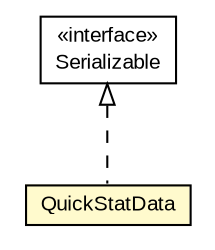 #!/usr/local/bin/dot
#
# Class diagram 
# Generated by UMLGraph version R5_6-24-gf6e263 (http://www.umlgraph.org/)
#

digraph G {
	edge [fontname="arial",fontsize=10,labelfontname="arial",labelfontsize=10];
	node [fontname="arial",fontsize=10,shape=plaintext];
	nodesep=0.25;
	ranksep=0.5;
	// org.miloss.fgsms.services.interfaces.dataaccessservice.QuickStatData
	c938504 [label=<<table title="org.miloss.fgsms.services.interfaces.dataaccessservice.QuickStatData" border="0" cellborder="1" cellspacing="0" cellpadding="2" port="p" bgcolor="lemonChiffon" href="./QuickStatData.html">
		<tr><td><table border="0" cellspacing="0" cellpadding="1">
<tr><td align="center" balign="center"> QuickStatData </td></tr>
		</table></td></tr>
		</table>>, URL="./QuickStatData.html", fontname="arial", fontcolor="black", fontsize=10.0];
	//org.miloss.fgsms.services.interfaces.dataaccessservice.QuickStatData implements java.io.Serializable
	c939436:p -> c938504:p [dir=back,arrowtail=empty,style=dashed];
	// java.io.Serializable
	c939436 [label=<<table title="java.io.Serializable" border="0" cellborder="1" cellspacing="0" cellpadding="2" port="p" href="http://java.sun.com/j2se/1.4.2/docs/api/java/io/Serializable.html">
		<tr><td><table border="0" cellspacing="0" cellpadding="1">
<tr><td align="center" balign="center"> &#171;interface&#187; </td></tr>
<tr><td align="center" balign="center"> Serializable </td></tr>
		</table></td></tr>
		</table>>, URL="http://java.sun.com/j2se/1.4.2/docs/api/java/io/Serializable.html", fontname="arial", fontcolor="black", fontsize=10.0];
}

